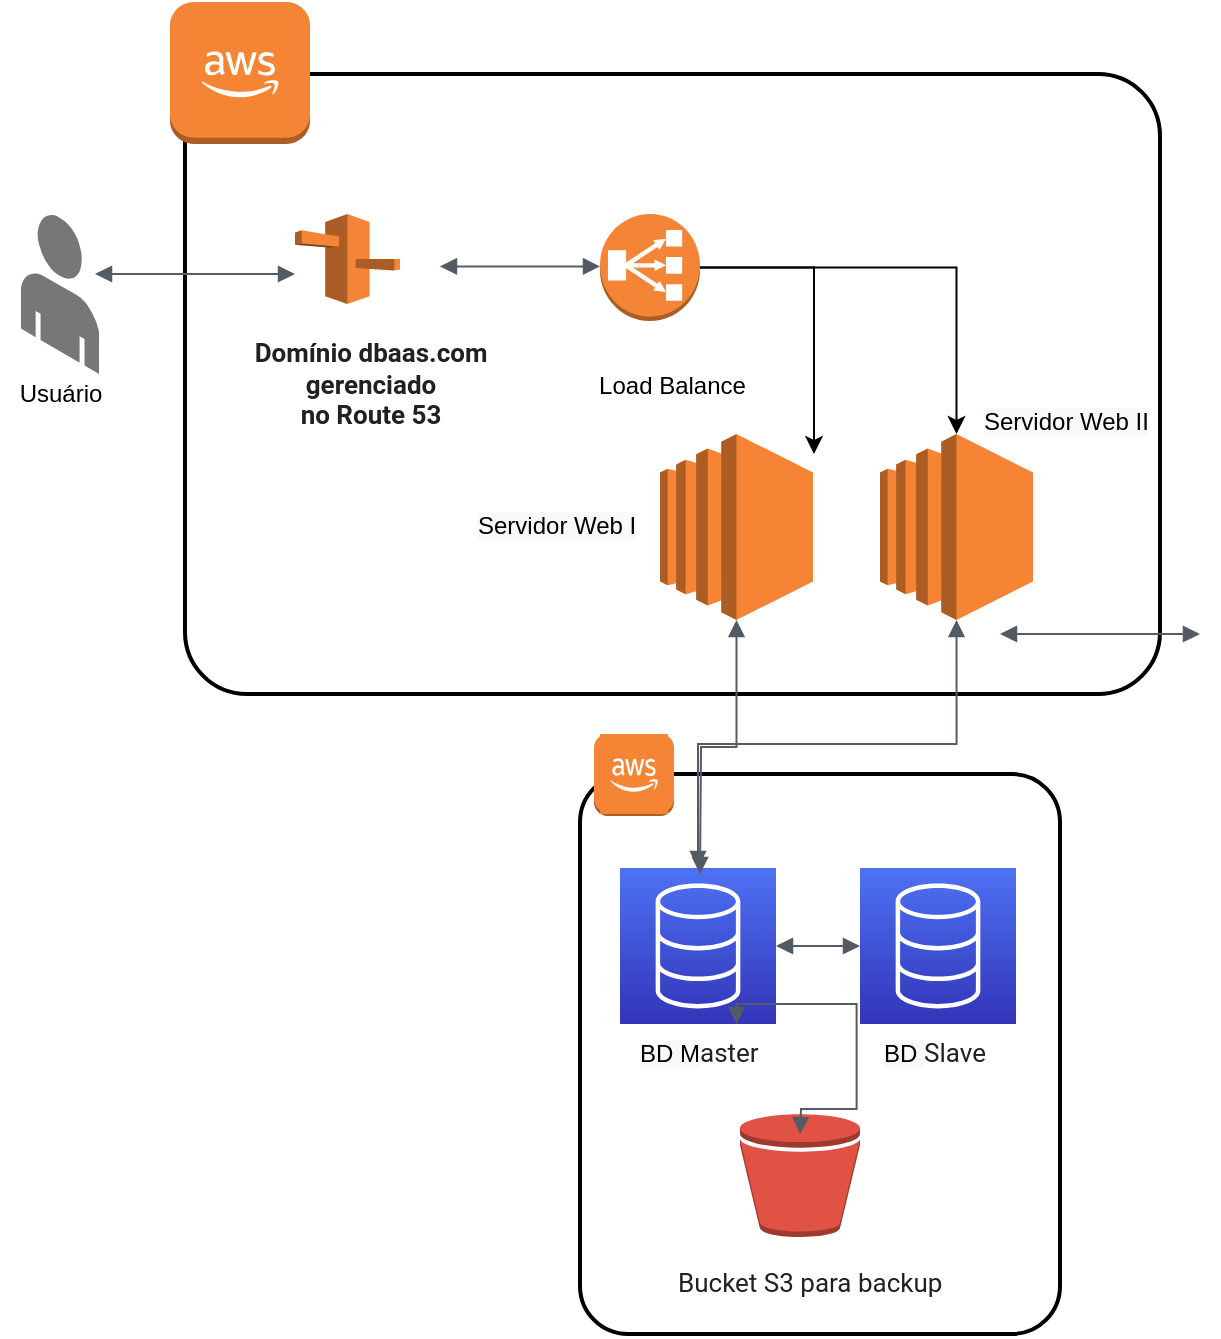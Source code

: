 <mxfile version="15.9.1" type="github">
  <diagram id="j8QFuZVAVWdmH1ikx7ak" name="Page-1">
    <mxGraphModel dx="1422" dy="794" grid="1" gridSize="10" guides="1" tooltips="1" connect="1" arrows="1" fold="1" page="1" pageScale="1" pageWidth="827" pageHeight="1169" math="0" shadow="0">
      <root>
        <mxCell id="0" />
        <mxCell id="1" parent="0" />
        <mxCell id="cA0SsZ-9wIvdmVgJsIi8-3" value="Load Balance" style="rounded=1;arcSize=10;dashed=0;fillColor=none;gradientColor=none;strokeWidth=2;" vertex="1" parent="1">
          <mxGeometry x="112.5" y="110" width="487.5" height="310" as="geometry" />
        </mxCell>
        <mxCell id="cA0SsZ-9wIvdmVgJsIi8-1" value="" style="verticalLabelPosition=bottom;html=1;verticalAlign=top;strokeWidth=1;align=center;outlineConnect=0;dashed=0;outlineConnect=0;shape=mxgraph.aws3d.end_user;strokeColor=none;fillColor=#777777;aspect=fixed;" vertex="1" parent="1">
          <mxGeometry x="30.49" y="180" width="39.02" height="80" as="geometry" />
        </mxCell>
        <mxCell id="cA0SsZ-9wIvdmVgJsIi8-2" value="" style="outlineConnect=0;dashed=0;verticalLabelPosition=bottom;verticalAlign=top;align=center;html=1;shape=mxgraph.aws3.route_53;fillColor=#F58536;gradientColor=none;" vertex="1" parent="1">
          <mxGeometry x="167.5" y="180" width="52.5" height="45.04" as="geometry" />
        </mxCell>
        <mxCell id="cA0SsZ-9wIvdmVgJsIi8-4" value="" style="dashed=0;html=1;shape=mxgraph.aws3.instance;fillColor=#F58536;gradientColor=none;dashed=0;" vertex="1" parent="1">
          <mxGeometry x="105" y="73.96" width="70" height="71" as="geometry" />
        </mxCell>
        <mxCell id="cA0SsZ-9wIvdmVgJsIi8-5" value="Usuário" style="text;html=1;align=center;verticalAlign=middle;resizable=0;points=[];autosize=1;strokeColor=none;fillColor=none;" vertex="1" parent="1">
          <mxGeometry x="20" y="260.46" width="60" height="20" as="geometry" />
        </mxCell>
        <mxCell id="cA0SsZ-9wIvdmVgJsIi8-6" value="&lt;span style=&quot;color: rgba(0 , 0 , 0 , 0.87) ; font-family: &amp;#34;roboto&amp;#34; , &amp;#34;helvetica&amp;#34; , &amp;#34;arial&amp;#34; , sans-serif ; font-size: 13px ; text-align: left&quot;&gt;&lt;b&gt;Domínio dbaas.com &lt;br&gt;gerenciado &lt;br&gt;no Route 53&lt;/b&gt;&lt;/span&gt;" style="text;html=1;align=center;verticalAlign=middle;resizable=0;points=[];autosize=1;strokeColor=none;fillColor=none;" vertex="1" parent="1">
          <mxGeometry x="140" y="240" width="130" height="50" as="geometry" />
        </mxCell>
        <mxCell id="cA0SsZ-9wIvdmVgJsIi8-7" value="" style="outlineConnect=0;dashed=0;verticalLabelPosition=bottom;verticalAlign=top;align=center;html=1;shape=mxgraph.aws3.cloud_2;fillColor=#F58534;gradientColor=none;" vertex="1" parent="1">
          <mxGeometry x="112.5" y="81.96" width="55" height="55" as="geometry" />
        </mxCell>
        <mxCell id="cA0SsZ-9wIvdmVgJsIi8-11" value="" style="edgeStyle=orthogonalEdgeStyle;html=1;endArrow=block;elbow=vertical;startArrow=block;startFill=1;endFill=1;strokeColor=#545B64;rounded=0;" edge="1" parent="1">
          <mxGeometry width="100" relative="1" as="geometry">
            <mxPoint x="67.5" y="210" as="sourcePoint" />
            <mxPoint x="167.5" y="210" as="targetPoint" />
          </mxGeometry>
        </mxCell>
        <mxCell id="cA0SsZ-9wIvdmVgJsIi8-12" value="" style="outlineConnect=0;dashed=0;verticalLabelPosition=bottom;verticalAlign=top;align=center;html=1;shape=mxgraph.aws3.classic_load_balancer;fillColor=#F58536;gradientColor=none;" vertex="1" parent="1">
          <mxGeometry x="320" y="180" width="50" height="53.48" as="geometry" />
        </mxCell>
        <mxCell id="cA0SsZ-9wIvdmVgJsIi8-13" value="" style="edgeStyle=orthogonalEdgeStyle;html=1;endArrow=block;elbow=vertical;startArrow=block;startFill=1;endFill=1;strokeColor=#545B64;rounded=0;" edge="1" parent="1">
          <mxGeometry width="100" relative="1" as="geometry">
            <mxPoint x="240" y="206.24" as="sourcePoint" />
            <mxPoint x="320" y="206.24" as="targetPoint" />
          </mxGeometry>
        </mxCell>
        <mxCell id="cA0SsZ-9wIvdmVgJsIi8-14" value="" style="outlineConnect=0;dashed=0;verticalLabelPosition=bottom;verticalAlign=top;align=center;html=1;shape=mxgraph.aws3.ec2;fillColor=#F58534;gradientColor=none;" vertex="1" parent="1">
          <mxGeometry x="460" y="290" width="76.5" height="93" as="geometry" />
        </mxCell>
        <mxCell id="cA0SsZ-9wIvdmVgJsIi8-15" value="" style="outlineConnect=0;dashed=0;verticalLabelPosition=bottom;verticalAlign=top;align=center;html=1;shape=mxgraph.aws3.ec2;fillColor=#F58534;gradientColor=none;" vertex="1" parent="1">
          <mxGeometry x="350" y="290" width="76.5" height="93" as="geometry" />
        </mxCell>
        <mxCell id="cA0SsZ-9wIvdmVgJsIi8-16" value="&lt;span style=&quot;color: rgb(0 , 0 , 0) ; font-family: &amp;#34;helvetica&amp;#34; ; font-size: 12px ; font-style: normal ; font-weight: 400 ; letter-spacing: normal ; text-align: center ; text-indent: 0px ; text-transform: none ; word-spacing: 0px ; background-color: rgb(248 , 249 , 250) ; display: inline ; float: none&quot;&gt;Servidor Web I&lt;/span&gt;" style="text;whiteSpace=wrap;html=1;" vertex="1" parent="1">
          <mxGeometry x="257" y="321.5" width="100" height="30" as="geometry" />
        </mxCell>
        <mxCell id="cA0SsZ-9wIvdmVgJsIi8-17" value="&lt;span style=&quot;color: rgb(0 , 0 , 0) ; font-family: &amp;#34;helvetica&amp;#34; ; font-size: 12px ; font-style: normal ; font-weight: 400 ; letter-spacing: normal ; text-align: center ; text-indent: 0px ; text-transform: none ; word-spacing: 0px ; background-color: rgb(248 , 249 , 250) ; display: inline ; float: none&quot;&gt;Servidor Web II&lt;/span&gt;" style="text;whiteSpace=wrap;html=1;" vertex="1" parent="1">
          <mxGeometry x="510" y="270" width="100" height="30" as="geometry" />
        </mxCell>
        <mxCell id="cA0SsZ-9wIvdmVgJsIi8-18" value="" style="edgeStyle=segmentEdgeStyle;endArrow=classic;html=1;rounded=0;" edge="1" parent="1" source="cA0SsZ-9wIvdmVgJsIi8-12">
          <mxGeometry width="50" height="50" relative="1" as="geometry">
            <mxPoint x="450" y="225.04" as="sourcePoint" />
            <mxPoint x="427" y="300" as="targetPoint" />
          </mxGeometry>
        </mxCell>
        <mxCell id="cA0SsZ-9wIvdmVgJsIi8-19" value="" style="edgeStyle=segmentEdgeStyle;endArrow=classic;html=1;rounded=0;" edge="1" parent="1" source="cA0SsZ-9wIvdmVgJsIi8-12" target="cA0SsZ-9wIvdmVgJsIi8-14">
          <mxGeometry width="50" height="50" relative="1" as="geometry">
            <mxPoint x="550" y="410" as="sourcePoint" />
            <mxPoint x="600" y="360" as="targetPoint" />
          </mxGeometry>
        </mxCell>
        <mxCell id="cA0SsZ-9wIvdmVgJsIi8-20" value="" style="rounded=1;arcSize=10;dashed=0;fillColor=none;gradientColor=none;strokeWidth=2;" vertex="1" parent="1">
          <mxGeometry x="310" y="460" width="240" height="280" as="geometry" />
        </mxCell>
        <mxCell id="cA0SsZ-9wIvdmVgJsIi8-21" value="" style="dashed=0;html=1;shape=mxgraph.aws3.instance;fillColor=#F58536;gradientColor=none;dashed=0;" vertex="1" parent="1">
          <mxGeometry x="317" y="440" width="40" height="41" as="geometry" />
        </mxCell>
        <mxCell id="cA0SsZ-9wIvdmVgJsIi8-22" value="" style="outlineConnect=0;dashed=0;verticalLabelPosition=bottom;verticalAlign=top;align=center;html=1;shape=mxgraph.aws3.cloud_2;fillColor=#F58534;gradientColor=none;" vertex="1" parent="1">
          <mxGeometry x="320" y="440" width="34" height="40" as="geometry" />
        </mxCell>
        <mxCell id="cA0SsZ-9wIvdmVgJsIi8-24" value="" style="sketch=0;points=[[0,0,0],[0.25,0,0],[0.5,0,0],[0.75,0,0],[1,0,0],[0,1,0],[0.25,1,0],[0.5,1,0],[0.75,1,0],[1,1,0],[0,0.25,0],[0,0.5,0],[0,0.75,0],[1,0.25,0],[1,0.5,0],[1,0.75,0]];outlineConnect=0;fontColor=#232F3E;gradientColor=#4D72F3;gradientDirection=north;fillColor=#3334B9;strokeColor=#ffffff;dashed=0;verticalLabelPosition=bottom;verticalAlign=top;align=center;html=1;fontSize=12;fontStyle=0;aspect=fixed;shape=mxgraph.aws4.resourceIcon;resIcon=mxgraph.aws4.database;" vertex="1" parent="1">
          <mxGeometry x="330" y="507" width="78" height="78" as="geometry" />
        </mxCell>
        <mxCell id="cA0SsZ-9wIvdmVgJsIi8-25" value="" style="sketch=0;points=[[0,0,0],[0.25,0,0],[0.5,0,0],[0.75,0,0],[1,0,0],[0,1,0],[0.25,1,0],[0.5,1,0],[0.75,1,0],[1,1,0],[0,0.25,0],[0,0.5,0],[0,0.75,0],[1,0.25,0],[1,0.5,0],[1,0.75,0]];outlineConnect=0;fontColor=#232F3E;gradientColor=#4D72F3;gradientDirection=north;fillColor=#3334B9;strokeColor=#ffffff;dashed=0;verticalLabelPosition=bottom;verticalAlign=top;align=center;html=1;fontSize=12;fontStyle=0;aspect=fixed;shape=mxgraph.aws4.resourceIcon;resIcon=mxgraph.aws4.database;" vertex="1" parent="1">
          <mxGeometry x="450" y="507" width="78" height="78" as="geometry" />
        </mxCell>
        <mxCell id="cA0SsZ-9wIvdmVgJsIi8-26" value="&lt;span style=&quot;color: rgb(0 , 0 , 0) ; font-family: &amp;#34;helvetica&amp;#34; ; font-size: 12px ; font-style: normal ; font-weight: 400 ; letter-spacing: normal ; text-align: center ; text-indent: 0px ; text-transform: none ; word-spacing: 0px ; background-color: rgb(248 , 249 , 250) ; display: inline ; float: none&quot;&gt;BD M&lt;/span&gt;&lt;span style=&quot;color: rgba(0 , 0 , 0 , 0.87) ; font-family: &amp;#34;roboto&amp;#34; , &amp;#34;helvetica&amp;#34; , &amp;#34;arial&amp;#34; , sans-serif ; font-size: 13px&quot;&gt;aster&lt;/span&gt;" style="text;whiteSpace=wrap;html=1;" vertex="1" parent="1">
          <mxGeometry x="338.25" y="585" width="100" height="30" as="geometry" />
        </mxCell>
        <mxCell id="cA0SsZ-9wIvdmVgJsIi8-27" value="&lt;span style=&quot;color: rgb(0 , 0 , 0) ; font-family: &amp;#34;helvetica&amp;#34; ; font-size: 12px ; font-style: normal ; font-weight: 400 ; letter-spacing: normal ; text-align: center ; text-indent: 0px ; text-transform: none ; word-spacing: 0px ; background-color: rgb(248 , 249 , 250) ; display: inline ; float: none&quot;&gt;BD&amp;nbsp;&lt;/span&gt;&lt;span style=&quot;color: rgba(0 , 0 , 0 , 0.87) ; font-family: &amp;#34;roboto&amp;#34; , &amp;#34;helvetica&amp;#34; , &amp;#34;arial&amp;#34; , sans-serif ; font-size: 13px&quot;&gt;Slave&lt;/span&gt;" style="text;whiteSpace=wrap;html=1;" vertex="1" parent="1">
          <mxGeometry x="460" y="585" width="100" height="30" as="geometry" />
        </mxCell>
        <mxCell id="cA0SsZ-9wIvdmVgJsIi8-28" value="" style="edgeStyle=orthogonalEdgeStyle;html=1;endArrow=block;elbow=vertical;startArrow=block;startFill=1;endFill=1;strokeColor=#545B64;rounded=0;entryX=0;entryY=0.5;entryDx=0;entryDy=0;entryPerimeter=0;exitX=1;exitY=0.5;exitDx=0;exitDy=0;exitPerimeter=0;" edge="1" parent="1" source="cA0SsZ-9wIvdmVgJsIi8-24" target="cA0SsZ-9wIvdmVgJsIi8-25">
          <mxGeometry width="100" relative="1" as="geometry">
            <mxPoint x="520" y="390" as="sourcePoint" />
            <mxPoint x="620" y="390" as="targetPoint" />
          </mxGeometry>
        </mxCell>
        <mxCell id="cA0SsZ-9wIvdmVgJsIi8-31" value="" style="edgeStyle=orthogonalEdgeStyle;html=1;endArrow=block;elbow=vertical;startArrow=block;startFill=1;endFill=1;strokeColor=#545B64;rounded=0;" edge="1" parent="1" target="cA0SsZ-9wIvdmVgJsIi8-15">
          <mxGeometry width="100" relative="1" as="geometry">
            <mxPoint x="370" y="510" as="sourcePoint" />
            <mxPoint x="470" y="510" as="targetPoint" />
          </mxGeometry>
        </mxCell>
        <mxCell id="cA0SsZ-9wIvdmVgJsIi8-32" value="" style="edgeStyle=orthogonalEdgeStyle;html=1;endArrow=block;elbow=vertical;startArrow=block;startFill=1;endFill=1;strokeColor=#545B64;rounded=0;exitX=0.5;exitY=0;exitDx=0;exitDy=0;exitPerimeter=0;entryX=0.5;entryY=1;entryDx=0;entryDy=0;entryPerimeter=0;" edge="1" parent="1" source="cA0SsZ-9wIvdmVgJsIi8-24" target="cA0SsZ-9wIvdmVgJsIi8-14">
          <mxGeometry width="100" relative="1" as="geometry">
            <mxPoint x="520" y="390" as="sourcePoint" />
            <mxPoint x="620" y="390" as="targetPoint" />
          </mxGeometry>
        </mxCell>
        <mxCell id="cA0SsZ-9wIvdmVgJsIi8-34" value="&lt;span style=&quot;color: rgba(0 , 0 , 0 , 0.87) ; font-family: &amp;#34;roboto&amp;#34; , &amp;#34;helvetica&amp;#34; , &amp;#34;arial&amp;#34; , sans-serif ; font-size: 13px&quot;&gt;Bucket S3 para backup&lt;/span&gt;" style="text;whiteSpace=wrap;html=1;" vertex="1" parent="1">
          <mxGeometry x="357" y="700" width="150" height="30" as="geometry" />
        </mxCell>
        <mxCell id="cA0SsZ-9wIvdmVgJsIi8-35" value="" style="outlineConnect=0;dashed=0;verticalLabelPosition=bottom;verticalAlign=top;align=center;html=1;shape=mxgraph.aws3.bucket;fillColor=#E05243;gradientColor=none;" vertex="1" parent="1">
          <mxGeometry x="390" y="630" width="60" height="61.5" as="geometry" />
        </mxCell>
        <mxCell id="cA0SsZ-9wIvdmVgJsIi8-36" value="" style="edgeStyle=orthogonalEdgeStyle;html=1;endArrow=block;elbow=vertical;startArrow=block;startFill=1;endFill=1;strokeColor=#545B64;rounded=0;" edge="1" parent="1">
          <mxGeometry width="100" relative="1" as="geometry">
            <mxPoint x="520" y="390" as="sourcePoint" />
            <mxPoint x="620" y="390" as="targetPoint" />
          </mxGeometry>
        </mxCell>
        <mxCell id="cA0SsZ-9wIvdmVgJsIi8-37" value="" style="edgeStyle=orthogonalEdgeStyle;html=1;endArrow=block;elbow=vertical;startArrow=block;startFill=1;endFill=1;strokeColor=#545B64;rounded=0;entryX=0.5;entryY=0;entryDx=0;entryDy=0;" edge="1" parent="1" target="cA0SsZ-9wIvdmVgJsIi8-26">
          <mxGeometry width="100" relative="1" as="geometry">
            <mxPoint x="420" y="640" as="sourcePoint" />
            <mxPoint x="520" y="640" as="targetPoint" />
          </mxGeometry>
        </mxCell>
      </root>
    </mxGraphModel>
  </diagram>
</mxfile>
